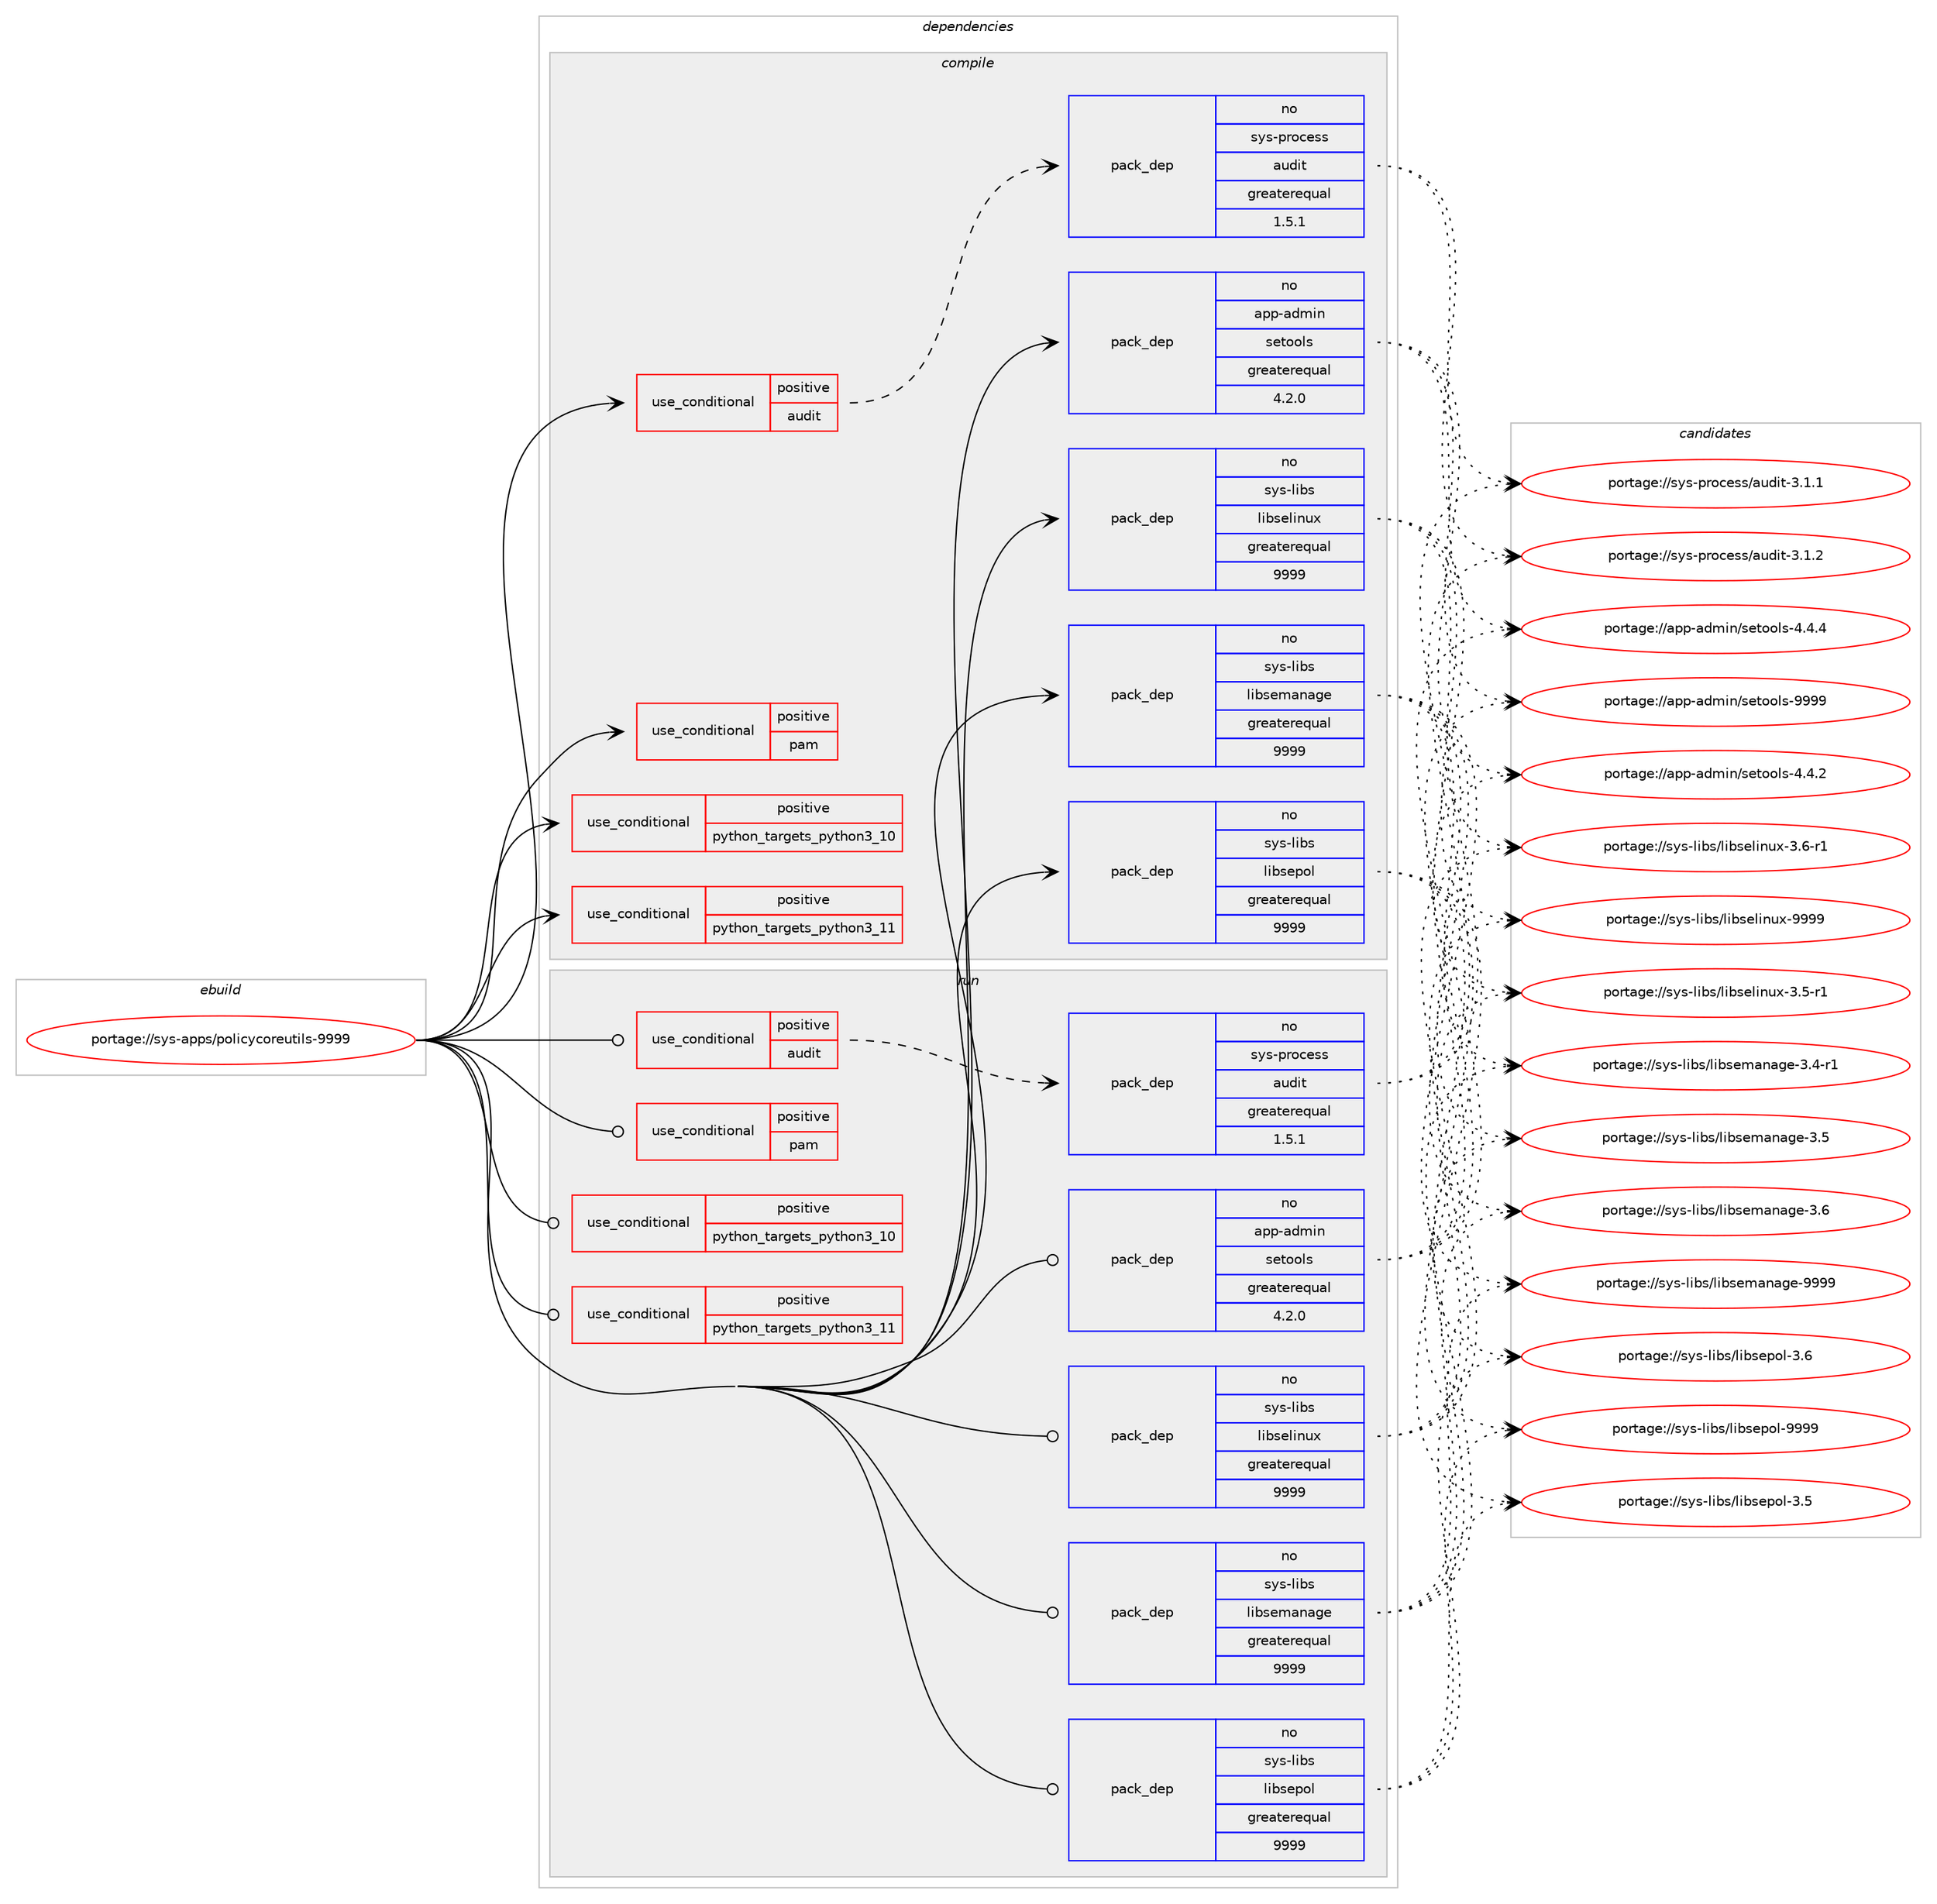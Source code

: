 digraph prolog {

# *************
# Graph options
# *************

newrank=true;
concentrate=true;
compound=true;
graph [rankdir=LR,fontname=Helvetica,fontsize=10,ranksep=1.5];#, ranksep=2.5, nodesep=0.2];
edge  [arrowhead=vee];
node  [fontname=Helvetica,fontsize=10];

# **********
# The ebuild
# **********

subgraph cluster_leftcol {
color=gray;
rank=same;
label=<<i>ebuild</i>>;
id [label="portage://sys-apps/policycoreutils-9999", color=red, width=4, href="../sys-apps/policycoreutils-9999.svg"];
}

# ****************
# The dependencies
# ****************

subgraph cluster_midcol {
color=gray;
label=<<i>dependencies</i>>;
subgraph cluster_compile {
fillcolor="#eeeeee";
style=filled;
label=<<i>compile</i>>;
subgraph cond11449 {
dependency16343 [label=<<TABLE BORDER="0" CELLBORDER="1" CELLSPACING="0" CELLPADDING="4"><TR><TD ROWSPAN="3" CELLPADDING="10">use_conditional</TD></TR><TR><TD>positive</TD></TR><TR><TD>audit</TD></TR></TABLE>>, shape=none, color=red];
subgraph pack4737 {
dependency16344 [label=<<TABLE BORDER="0" CELLBORDER="1" CELLSPACING="0" CELLPADDING="4" WIDTH="220"><TR><TD ROWSPAN="6" CELLPADDING="30">pack_dep</TD></TR><TR><TD WIDTH="110">no</TD></TR><TR><TD>sys-process</TD></TR><TR><TD>audit</TD></TR><TR><TD>greaterequal</TD></TR><TR><TD>1.5.1</TD></TR></TABLE>>, shape=none, color=blue];
}
dependency16343:e -> dependency16344:w [weight=20,style="dashed",arrowhead="vee"];
}
id:e -> dependency16343:w [weight=20,style="solid",arrowhead="vee"];
subgraph cond11450 {
dependency16345 [label=<<TABLE BORDER="0" CELLBORDER="1" CELLSPACING="0" CELLPADDING="4"><TR><TD ROWSPAN="3" CELLPADDING="10">use_conditional</TD></TR><TR><TD>positive</TD></TR><TR><TD>pam</TD></TR></TABLE>>, shape=none, color=red];
# *** BEGIN UNKNOWN DEPENDENCY TYPE (TODO) ***
# dependency16345 -> package_dependency(portage://sys-apps/policycoreutils-9999,install,no,sys-libs,pam,none,[,,],any_same_slot,[])
# *** END UNKNOWN DEPENDENCY TYPE (TODO) ***

}
id:e -> dependency16345:w [weight=20,style="solid",arrowhead="vee"];
subgraph cond11451 {
dependency16346 [label=<<TABLE BORDER="0" CELLBORDER="1" CELLSPACING="0" CELLPADDING="4"><TR><TD ROWSPAN="3" CELLPADDING="10">use_conditional</TD></TR><TR><TD>positive</TD></TR><TR><TD>python_targets_python3_10</TD></TR></TABLE>>, shape=none, color=red];
# *** BEGIN UNKNOWN DEPENDENCY TYPE (TODO) ***
# dependency16346 -> package_dependency(portage://sys-apps/policycoreutils-9999,install,no,dev-lang,python,none,[,,],[slot(3.10)],[use(enable(xml),positive)])
# *** END UNKNOWN DEPENDENCY TYPE (TODO) ***

}
id:e -> dependency16346:w [weight=20,style="solid",arrowhead="vee"];
subgraph cond11452 {
dependency16347 [label=<<TABLE BORDER="0" CELLBORDER="1" CELLSPACING="0" CELLPADDING="4"><TR><TD ROWSPAN="3" CELLPADDING="10">use_conditional</TD></TR><TR><TD>positive</TD></TR><TR><TD>python_targets_python3_11</TD></TR></TABLE>>, shape=none, color=red];
# *** BEGIN UNKNOWN DEPENDENCY TYPE (TODO) ***
# dependency16347 -> package_dependency(portage://sys-apps/policycoreutils-9999,install,no,dev-lang,python,none,[,,],[slot(3.11)],[use(enable(xml),positive)])
# *** END UNKNOWN DEPENDENCY TYPE (TODO) ***

}
id:e -> dependency16347:w [weight=20,style="solid",arrowhead="vee"];
subgraph pack4738 {
dependency16348 [label=<<TABLE BORDER="0" CELLBORDER="1" CELLSPACING="0" CELLPADDING="4" WIDTH="220"><TR><TD ROWSPAN="6" CELLPADDING="30">pack_dep</TD></TR><TR><TD WIDTH="110">no</TD></TR><TR><TD>app-admin</TD></TR><TR><TD>setools</TD></TR><TR><TD>greaterequal</TD></TR><TR><TD>4.2.0</TD></TR></TABLE>>, shape=none, color=blue];
}
id:e -> dependency16348:w [weight=20,style="solid",arrowhead="vee"];
# *** BEGIN UNKNOWN DEPENDENCY TYPE (TODO) ***
# id -> package_dependency(portage://sys-apps/policycoreutils-9999,install,no,sys-libs,libcap-ng,none,[,,],any_same_slot,[])
# *** END UNKNOWN DEPENDENCY TYPE (TODO) ***

subgraph pack4739 {
dependency16349 [label=<<TABLE BORDER="0" CELLBORDER="1" CELLSPACING="0" CELLPADDING="4" WIDTH="220"><TR><TD ROWSPAN="6" CELLPADDING="30">pack_dep</TD></TR><TR><TD WIDTH="110">no</TD></TR><TR><TD>sys-libs</TD></TR><TR><TD>libselinux</TD></TR><TR><TD>greaterequal</TD></TR><TR><TD>9999</TD></TR></TABLE>>, shape=none, color=blue];
}
id:e -> dependency16349:w [weight=20,style="solid",arrowhead="vee"];
subgraph pack4740 {
dependency16350 [label=<<TABLE BORDER="0" CELLBORDER="1" CELLSPACING="0" CELLPADDING="4" WIDTH="220"><TR><TD ROWSPAN="6" CELLPADDING="30">pack_dep</TD></TR><TR><TD WIDTH="110">no</TD></TR><TR><TD>sys-libs</TD></TR><TR><TD>libsemanage</TD></TR><TR><TD>greaterequal</TD></TR><TR><TD>9999</TD></TR></TABLE>>, shape=none, color=blue];
}
id:e -> dependency16350:w [weight=20,style="solid",arrowhead="vee"];
subgraph pack4741 {
dependency16351 [label=<<TABLE BORDER="0" CELLBORDER="1" CELLSPACING="0" CELLPADDING="4" WIDTH="220"><TR><TD ROWSPAN="6" CELLPADDING="30">pack_dep</TD></TR><TR><TD WIDTH="110">no</TD></TR><TR><TD>sys-libs</TD></TR><TR><TD>libsepol</TD></TR><TR><TD>greaterequal</TD></TR><TR><TD>9999</TD></TR></TABLE>>, shape=none, color=blue];
}
id:e -> dependency16351:w [weight=20,style="solid",arrowhead="vee"];
}
subgraph cluster_compileandrun {
fillcolor="#eeeeee";
style=filled;
label=<<i>compile and run</i>>;
}
subgraph cluster_run {
fillcolor="#eeeeee";
style=filled;
label=<<i>run</i>>;
subgraph cond11453 {
dependency16352 [label=<<TABLE BORDER="0" CELLBORDER="1" CELLSPACING="0" CELLPADDING="4"><TR><TD ROWSPAN="3" CELLPADDING="10">use_conditional</TD></TR><TR><TD>positive</TD></TR><TR><TD>audit</TD></TR></TABLE>>, shape=none, color=red];
subgraph pack4742 {
dependency16353 [label=<<TABLE BORDER="0" CELLBORDER="1" CELLSPACING="0" CELLPADDING="4" WIDTH="220"><TR><TD ROWSPAN="6" CELLPADDING="30">pack_dep</TD></TR><TR><TD WIDTH="110">no</TD></TR><TR><TD>sys-process</TD></TR><TR><TD>audit</TD></TR><TR><TD>greaterequal</TD></TR><TR><TD>1.5.1</TD></TR></TABLE>>, shape=none, color=blue];
}
dependency16352:e -> dependency16353:w [weight=20,style="dashed",arrowhead="vee"];
}
id:e -> dependency16352:w [weight=20,style="solid",arrowhead="odot"];
subgraph cond11454 {
dependency16354 [label=<<TABLE BORDER="0" CELLBORDER="1" CELLSPACING="0" CELLPADDING="4"><TR><TD ROWSPAN="3" CELLPADDING="10">use_conditional</TD></TR><TR><TD>positive</TD></TR><TR><TD>pam</TD></TR></TABLE>>, shape=none, color=red];
# *** BEGIN UNKNOWN DEPENDENCY TYPE (TODO) ***
# dependency16354 -> package_dependency(portage://sys-apps/policycoreutils-9999,run,no,sys-libs,pam,none,[,,],any_same_slot,[])
# *** END UNKNOWN DEPENDENCY TYPE (TODO) ***

}
id:e -> dependency16354:w [weight=20,style="solid",arrowhead="odot"];
subgraph cond11455 {
dependency16355 [label=<<TABLE BORDER="0" CELLBORDER="1" CELLSPACING="0" CELLPADDING="4"><TR><TD ROWSPAN="3" CELLPADDING="10">use_conditional</TD></TR><TR><TD>positive</TD></TR><TR><TD>python_targets_python3_10</TD></TR></TABLE>>, shape=none, color=red];
# *** BEGIN UNKNOWN DEPENDENCY TYPE (TODO) ***
# dependency16355 -> package_dependency(portage://sys-apps/policycoreutils-9999,run,no,dev-lang,python,none,[,,],[slot(3.10)],[use(enable(xml),positive)])
# *** END UNKNOWN DEPENDENCY TYPE (TODO) ***

}
id:e -> dependency16355:w [weight=20,style="solid",arrowhead="odot"];
subgraph cond11456 {
dependency16356 [label=<<TABLE BORDER="0" CELLBORDER="1" CELLSPACING="0" CELLPADDING="4"><TR><TD ROWSPAN="3" CELLPADDING="10">use_conditional</TD></TR><TR><TD>positive</TD></TR><TR><TD>python_targets_python3_11</TD></TR></TABLE>>, shape=none, color=red];
# *** BEGIN UNKNOWN DEPENDENCY TYPE (TODO) ***
# dependency16356 -> package_dependency(portage://sys-apps/policycoreutils-9999,run,no,dev-lang,python,none,[,,],[slot(3.11)],[use(enable(xml),positive)])
# *** END UNKNOWN DEPENDENCY TYPE (TODO) ***

}
id:e -> dependency16356:w [weight=20,style="solid",arrowhead="odot"];
subgraph pack4743 {
dependency16357 [label=<<TABLE BORDER="0" CELLBORDER="1" CELLSPACING="0" CELLPADDING="4" WIDTH="220"><TR><TD ROWSPAN="6" CELLPADDING="30">pack_dep</TD></TR><TR><TD WIDTH="110">no</TD></TR><TR><TD>app-admin</TD></TR><TR><TD>setools</TD></TR><TR><TD>greaterequal</TD></TR><TR><TD>4.2.0</TD></TR></TABLE>>, shape=none, color=blue];
}
id:e -> dependency16357:w [weight=20,style="solid",arrowhead="odot"];
# *** BEGIN UNKNOWN DEPENDENCY TYPE (TODO) ***
# id -> package_dependency(portage://sys-apps/policycoreutils-9999,run,no,app-misc,pax-utils,none,[,,],[],[])
# *** END UNKNOWN DEPENDENCY TYPE (TODO) ***

# *** BEGIN UNKNOWN DEPENDENCY TYPE (TODO) ***
# id -> package_dependency(portage://sys-apps/policycoreutils-9999,run,no,sys-libs,libcap-ng,none,[,,],any_same_slot,[])
# *** END UNKNOWN DEPENDENCY TYPE (TODO) ***

subgraph pack4744 {
dependency16358 [label=<<TABLE BORDER="0" CELLBORDER="1" CELLSPACING="0" CELLPADDING="4" WIDTH="220"><TR><TD ROWSPAN="6" CELLPADDING="30">pack_dep</TD></TR><TR><TD WIDTH="110">no</TD></TR><TR><TD>sys-libs</TD></TR><TR><TD>libselinux</TD></TR><TR><TD>greaterequal</TD></TR><TR><TD>9999</TD></TR></TABLE>>, shape=none, color=blue];
}
id:e -> dependency16358:w [weight=20,style="solid",arrowhead="odot"];
subgraph pack4745 {
dependency16359 [label=<<TABLE BORDER="0" CELLBORDER="1" CELLSPACING="0" CELLPADDING="4" WIDTH="220"><TR><TD ROWSPAN="6" CELLPADDING="30">pack_dep</TD></TR><TR><TD WIDTH="110">no</TD></TR><TR><TD>sys-libs</TD></TR><TR><TD>libsemanage</TD></TR><TR><TD>greaterequal</TD></TR><TR><TD>9999</TD></TR></TABLE>>, shape=none, color=blue];
}
id:e -> dependency16359:w [weight=20,style="solid",arrowhead="odot"];
subgraph pack4746 {
dependency16360 [label=<<TABLE BORDER="0" CELLBORDER="1" CELLSPACING="0" CELLPADDING="4" WIDTH="220"><TR><TD ROWSPAN="6" CELLPADDING="30">pack_dep</TD></TR><TR><TD WIDTH="110">no</TD></TR><TR><TD>sys-libs</TD></TR><TR><TD>libsepol</TD></TR><TR><TD>greaterequal</TD></TR><TR><TD>9999</TD></TR></TABLE>>, shape=none, color=blue];
}
id:e -> dependency16360:w [weight=20,style="solid",arrowhead="odot"];
}
}

# **************
# The candidates
# **************

subgraph cluster_choices {
rank=same;
color=gray;
label=<<i>candidates</i>>;

subgraph choice4737 {
color=black;
nodesep=1;
choice11512111545112114111991011151154797117100105116455146494649 [label="portage://sys-process/audit-3.1.1", color=red, width=4,href="../sys-process/audit-3.1.1.svg"];
choice11512111545112114111991011151154797117100105116455146494650 [label="portage://sys-process/audit-3.1.2", color=red, width=4,href="../sys-process/audit-3.1.2.svg"];
dependency16344:e -> choice11512111545112114111991011151154797117100105116455146494649:w [style=dotted,weight="100"];
dependency16344:e -> choice11512111545112114111991011151154797117100105116455146494650:w [style=dotted,weight="100"];
}
subgraph choice4738 {
color=black;
nodesep=1;
choice97112112459710010910511047115101116111111108115455246524650 [label="portage://app-admin/setools-4.4.2", color=red, width=4,href="../app-admin/setools-4.4.2.svg"];
choice97112112459710010910511047115101116111111108115455246524652 [label="portage://app-admin/setools-4.4.4", color=red, width=4,href="../app-admin/setools-4.4.4.svg"];
choice971121124597100109105110471151011161111111081154557575757 [label="portage://app-admin/setools-9999", color=red, width=4,href="../app-admin/setools-9999.svg"];
dependency16348:e -> choice97112112459710010910511047115101116111111108115455246524650:w [style=dotted,weight="100"];
dependency16348:e -> choice97112112459710010910511047115101116111111108115455246524652:w [style=dotted,weight="100"];
dependency16348:e -> choice971121124597100109105110471151011161111111081154557575757:w [style=dotted,weight="100"];
}
subgraph choice4739 {
color=black;
nodesep=1;
choice11512111545108105981154710810598115101108105110117120455146534511449 [label="portage://sys-libs/libselinux-3.5-r1", color=red, width=4,href="../sys-libs/libselinux-3.5-r1.svg"];
choice11512111545108105981154710810598115101108105110117120455146544511449 [label="portage://sys-libs/libselinux-3.6-r1", color=red, width=4,href="../sys-libs/libselinux-3.6-r1.svg"];
choice115121115451081059811547108105981151011081051101171204557575757 [label="portage://sys-libs/libselinux-9999", color=red, width=4,href="../sys-libs/libselinux-9999.svg"];
dependency16349:e -> choice11512111545108105981154710810598115101108105110117120455146534511449:w [style=dotted,weight="100"];
dependency16349:e -> choice11512111545108105981154710810598115101108105110117120455146544511449:w [style=dotted,weight="100"];
dependency16349:e -> choice115121115451081059811547108105981151011081051101171204557575757:w [style=dotted,weight="100"];
}
subgraph choice4740 {
color=black;
nodesep=1;
choice115121115451081059811547108105981151011099711097103101455146524511449 [label="portage://sys-libs/libsemanage-3.4-r1", color=red, width=4,href="../sys-libs/libsemanage-3.4-r1.svg"];
choice11512111545108105981154710810598115101109971109710310145514653 [label="portage://sys-libs/libsemanage-3.5", color=red, width=4,href="../sys-libs/libsemanage-3.5.svg"];
choice11512111545108105981154710810598115101109971109710310145514654 [label="portage://sys-libs/libsemanage-3.6", color=red, width=4,href="../sys-libs/libsemanage-3.6.svg"];
choice1151211154510810598115471081059811510110997110971031014557575757 [label="portage://sys-libs/libsemanage-9999", color=red, width=4,href="../sys-libs/libsemanage-9999.svg"];
dependency16350:e -> choice115121115451081059811547108105981151011099711097103101455146524511449:w [style=dotted,weight="100"];
dependency16350:e -> choice11512111545108105981154710810598115101109971109710310145514653:w [style=dotted,weight="100"];
dependency16350:e -> choice11512111545108105981154710810598115101109971109710310145514654:w [style=dotted,weight="100"];
dependency16350:e -> choice1151211154510810598115471081059811510110997110971031014557575757:w [style=dotted,weight="100"];
}
subgraph choice4741 {
color=black;
nodesep=1;
choice1151211154510810598115471081059811510111211110845514653 [label="portage://sys-libs/libsepol-3.5", color=red, width=4,href="../sys-libs/libsepol-3.5.svg"];
choice1151211154510810598115471081059811510111211110845514654 [label="portage://sys-libs/libsepol-3.6", color=red, width=4,href="../sys-libs/libsepol-3.6.svg"];
choice115121115451081059811547108105981151011121111084557575757 [label="portage://sys-libs/libsepol-9999", color=red, width=4,href="../sys-libs/libsepol-9999.svg"];
dependency16351:e -> choice1151211154510810598115471081059811510111211110845514653:w [style=dotted,weight="100"];
dependency16351:e -> choice1151211154510810598115471081059811510111211110845514654:w [style=dotted,weight="100"];
dependency16351:e -> choice115121115451081059811547108105981151011121111084557575757:w [style=dotted,weight="100"];
}
subgraph choice4742 {
color=black;
nodesep=1;
choice11512111545112114111991011151154797117100105116455146494649 [label="portage://sys-process/audit-3.1.1", color=red, width=4,href="../sys-process/audit-3.1.1.svg"];
choice11512111545112114111991011151154797117100105116455146494650 [label="portage://sys-process/audit-3.1.2", color=red, width=4,href="../sys-process/audit-3.1.2.svg"];
dependency16353:e -> choice11512111545112114111991011151154797117100105116455146494649:w [style=dotted,weight="100"];
dependency16353:e -> choice11512111545112114111991011151154797117100105116455146494650:w [style=dotted,weight="100"];
}
subgraph choice4743 {
color=black;
nodesep=1;
choice97112112459710010910511047115101116111111108115455246524650 [label="portage://app-admin/setools-4.4.2", color=red, width=4,href="../app-admin/setools-4.4.2.svg"];
choice97112112459710010910511047115101116111111108115455246524652 [label="portage://app-admin/setools-4.4.4", color=red, width=4,href="../app-admin/setools-4.4.4.svg"];
choice971121124597100109105110471151011161111111081154557575757 [label="portage://app-admin/setools-9999", color=red, width=4,href="../app-admin/setools-9999.svg"];
dependency16357:e -> choice97112112459710010910511047115101116111111108115455246524650:w [style=dotted,weight="100"];
dependency16357:e -> choice97112112459710010910511047115101116111111108115455246524652:w [style=dotted,weight="100"];
dependency16357:e -> choice971121124597100109105110471151011161111111081154557575757:w [style=dotted,weight="100"];
}
subgraph choice4744 {
color=black;
nodesep=1;
choice11512111545108105981154710810598115101108105110117120455146534511449 [label="portage://sys-libs/libselinux-3.5-r1", color=red, width=4,href="../sys-libs/libselinux-3.5-r1.svg"];
choice11512111545108105981154710810598115101108105110117120455146544511449 [label="portage://sys-libs/libselinux-3.6-r1", color=red, width=4,href="../sys-libs/libselinux-3.6-r1.svg"];
choice115121115451081059811547108105981151011081051101171204557575757 [label="portage://sys-libs/libselinux-9999", color=red, width=4,href="../sys-libs/libselinux-9999.svg"];
dependency16358:e -> choice11512111545108105981154710810598115101108105110117120455146534511449:w [style=dotted,weight="100"];
dependency16358:e -> choice11512111545108105981154710810598115101108105110117120455146544511449:w [style=dotted,weight="100"];
dependency16358:e -> choice115121115451081059811547108105981151011081051101171204557575757:w [style=dotted,weight="100"];
}
subgraph choice4745 {
color=black;
nodesep=1;
choice115121115451081059811547108105981151011099711097103101455146524511449 [label="portage://sys-libs/libsemanage-3.4-r1", color=red, width=4,href="../sys-libs/libsemanage-3.4-r1.svg"];
choice11512111545108105981154710810598115101109971109710310145514653 [label="portage://sys-libs/libsemanage-3.5", color=red, width=4,href="../sys-libs/libsemanage-3.5.svg"];
choice11512111545108105981154710810598115101109971109710310145514654 [label="portage://sys-libs/libsemanage-3.6", color=red, width=4,href="../sys-libs/libsemanage-3.6.svg"];
choice1151211154510810598115471081059811510110997110971031014557575757 [label="portage://sys-libs/libsemanage-9999", color=red, width=4,href="../sys-libs/libsemanage-9999.svg"];
dependency16359:e -> choice115121115451081059811547108105981151011099711097103101455146524511449:w [style=dotted,weight="100"];
dependency16359:e -> choice11512111545108105981154710810598115101109971109710310145514653:w [style=dotted,weight="100"];
dependency16359:e -> choice11512111545108105981154710810598115101109971109710310145514654:w [style=dotted,weight="100"];
dependency16359:e -> choice1151211154510810598115471081059811510110997110971031014557575757:w [style=dotted,weight="100"];
}
subgraph choice4746 {
color=black;
nodesep=1;
choice1151211154510810598115471081059811510111211110845514653 [label="portage://sys-libs/libsepol-3.5", color=red, width=4,href="../sys-libs/libsepol-3.5.svg"];
choice1151211154510810598115471081059811510111211110845514654 [label="portage://sys-libs/libsepol-3.6", color=red, width=4,href="../sys-libs/libsepol-3.6.svg"];
choice115121115451081059811547108105981151011121111084557575757 [label="portage://sys-libs/libsepol-9999", color=red, width=4,href="../sys-libs/libsepol-9999.svg"];
dependency16360:e -> choice1151211154510810598115471081059811510111211110845514653:w [style=dotted,weight="100"];
dependency16360:e -> choice1151211154510810598115471081059811510111211110845514654:w [style=dotted,weight="100"];
dependency16360:e -> choice115121115451081059811547108105981151011121111084557575757:w [style=dotted,weight="100"];
}
}

}
